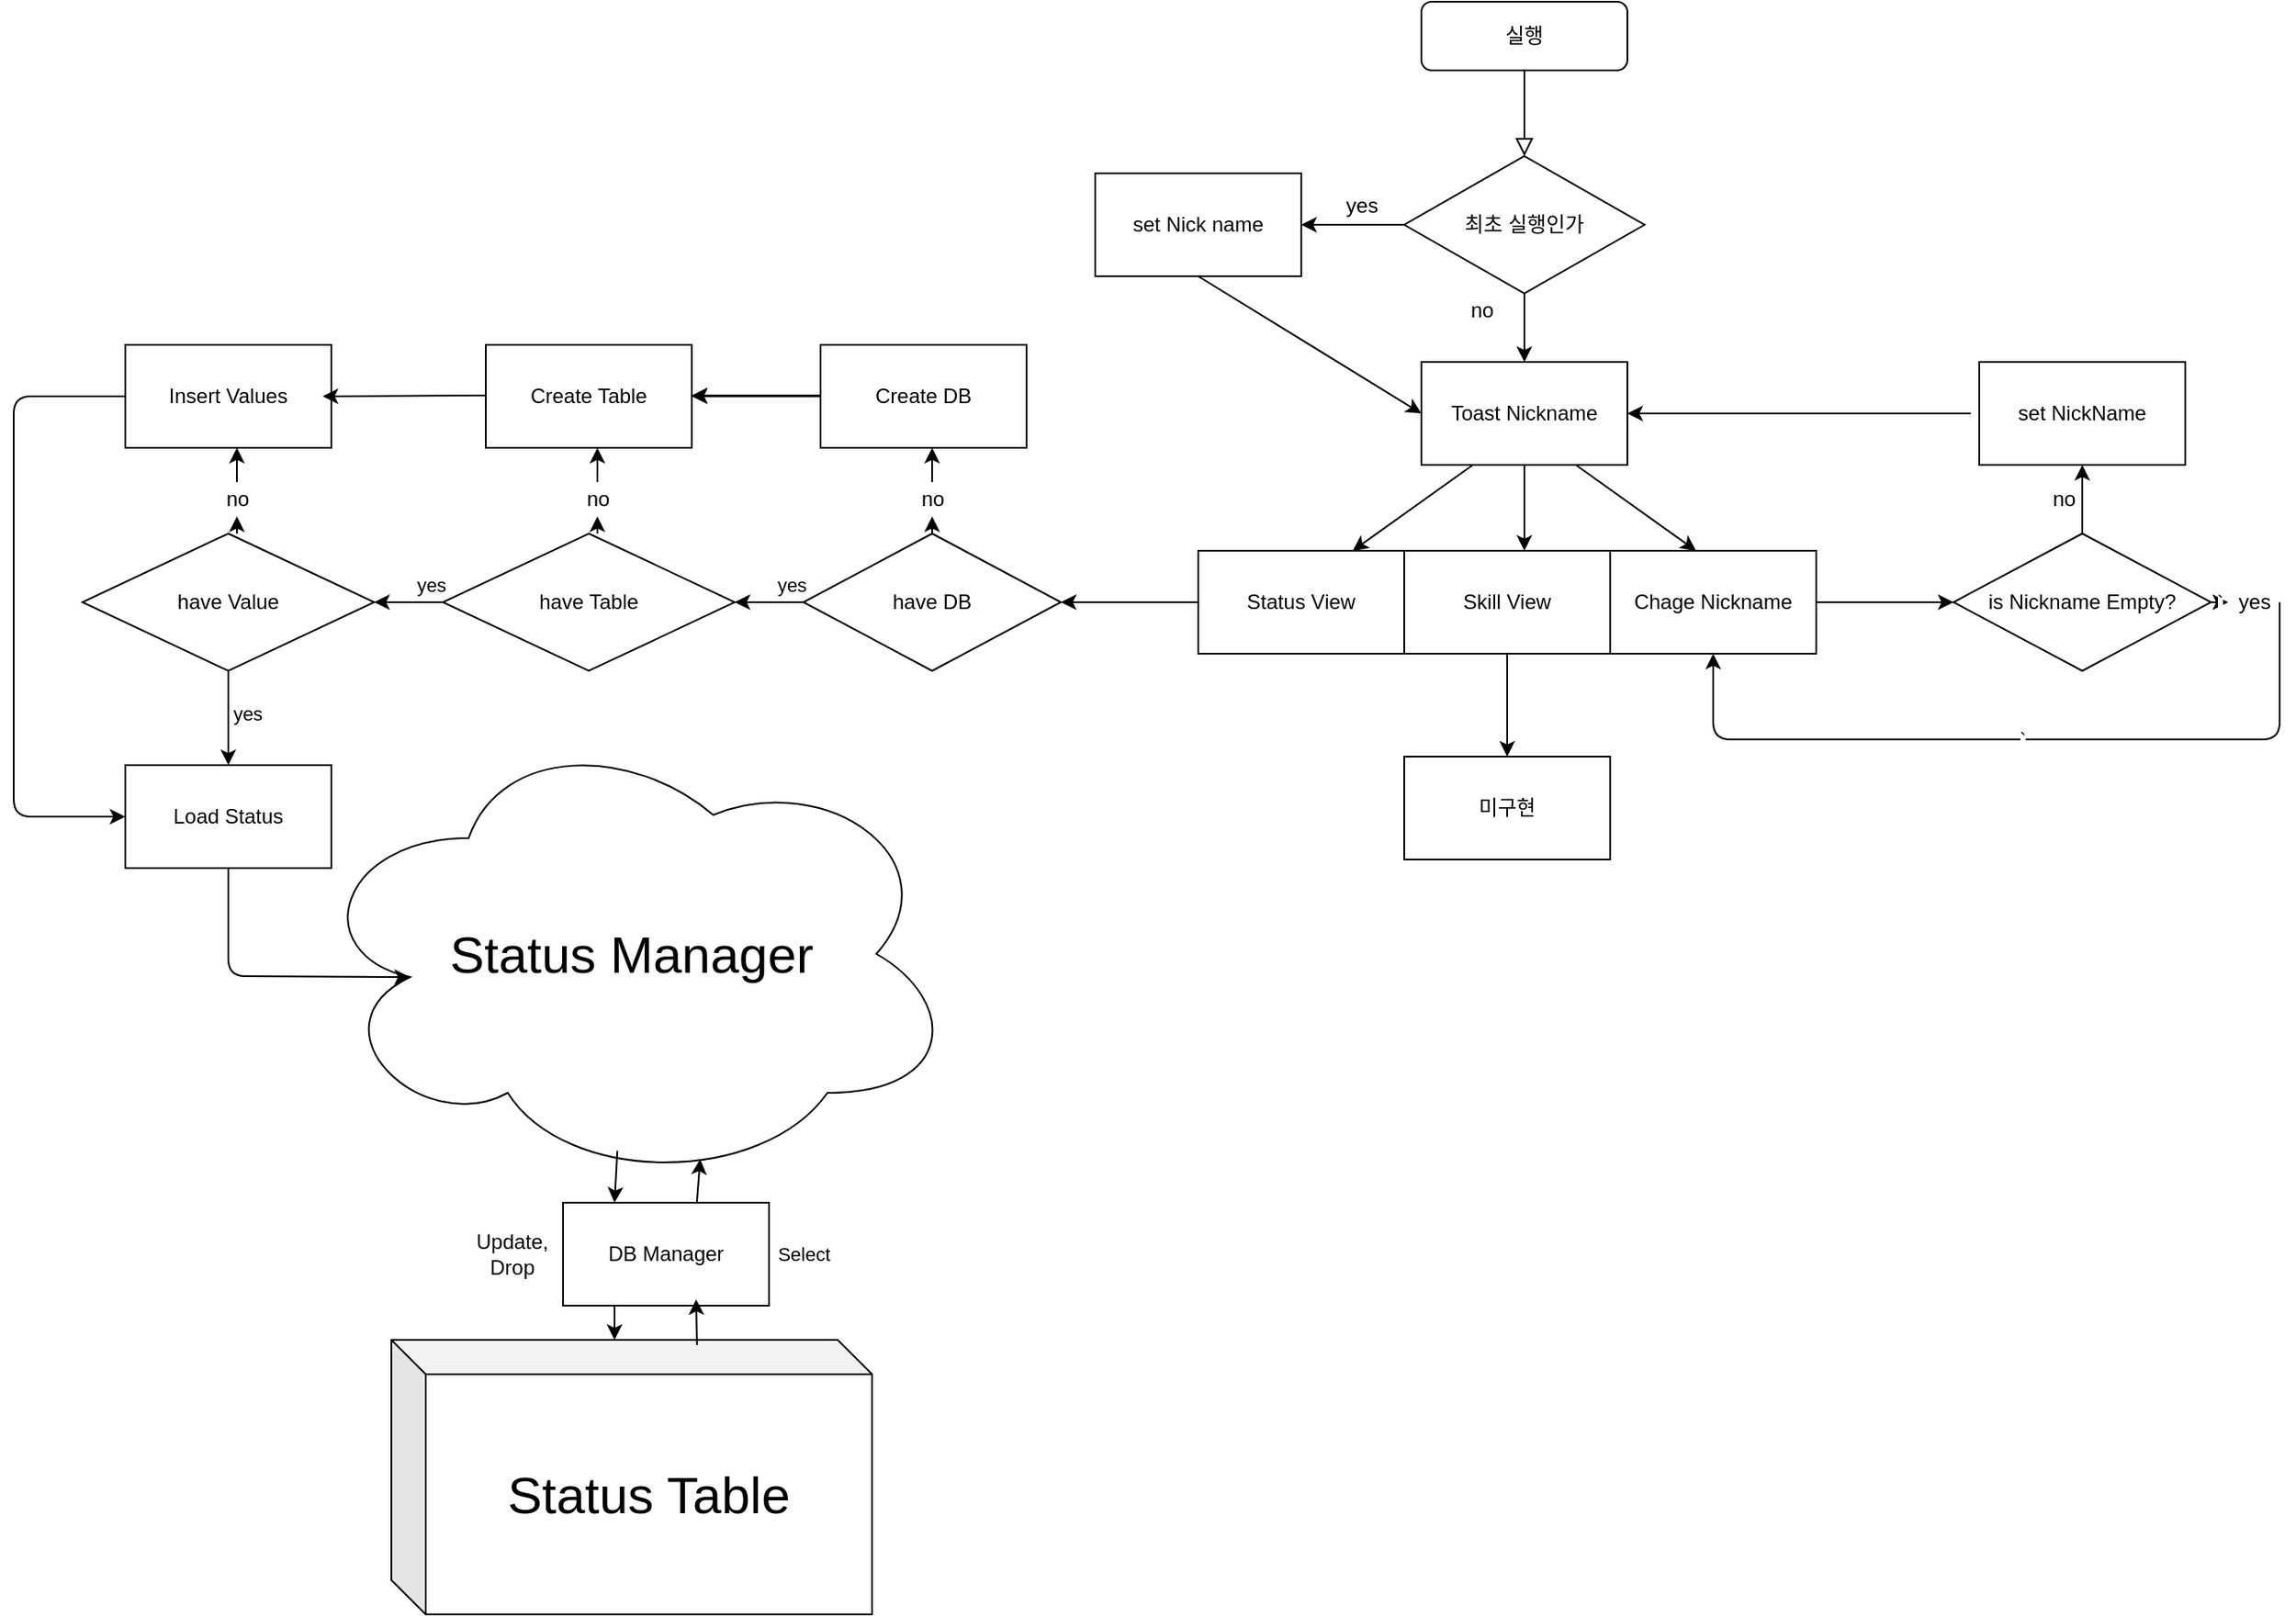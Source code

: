 <mxfile version="13.3.7" type="device"><diagram id="C5RBs43oDa-KdzZeNtuy" name="Page-1"><mxGraphModel dx="2858" dy="1019" grid="1" gridSize="10" guides="1" tooltips="1" connect="1" arrows="1" fold="1" page="1" pageScale="1" pageWidth="827" pageHeight="1169" math="0" shadow="0"><root><mxCell id="WIyWlLk6GJQsqaUBKTNV-0"/><mxCell id="WIyWlLk6GJQsqaUBKTNV-1" parent="WIyWlLk6GJQsqaUBKTNV-0"/><mxCell id="WIyWlLk6GJQsqaUBKTNV-2" value="" style="rounded=0;html=1;jettySize=auto;orthogonalLoop=1;fontSize=11;endArrow=block;endFill=0;endSize=8;strokeWidth=1;shadow=0;labelBackgroundColor=none;edgeStyle=orthogonalEdgeStyle;" parent="WIyWlLk6GJQsqaUBKTNV-1" source="WIyWlLk6GJQsqaUBKTNV-3" edge="1"><mxGeometry relative="1" as="geometry"><mxPoint x="220" y="170" as="targetPoint"/></mxGeometry></mxCell><mxCell id="WIyWlLk6GJQsqaUBKTNV-3" value="실행" style="rounded=1;whiteSpace=wrap;html=1;fontSize=12;glass=0;strokeWidth=1;shadow=0;" parent="WIyWlLk6GJQsqaUBKTNV-1" vertex="1"><mxGeometry x="160" y="80" width="120" height="40" as="geometry"/></mxCell><mxCell id="CzVKf6UvqvuSeKdQYAPa-11" value="" style="edgeStyle=orthogonalEdgeStyle;rounded=0;orthogonalLoop=1;jettySize=auto;html=1;" edge="1" parent="WIyWlLk6GJQsqaUBKTNV-1" source="CzVKf6UvqvuSeKdQYAPa-9" target="CzVKf6UvqvuSeKdQYAPa-13"><mxGeometry relative="1" as="geometry"><mxPoint x="330" y="210" as="targetPoint"/></mxGeometry></mxCell><mxCell id="CzVKf6UvqvuSeKdQYAPa-12" style="edgeStyle=orthogonalEdgeStyle;rounded=0;orthogonalLoop=1;jettySize=auto;html=1;exitX=0;exitY=0.5;exitDx=0;exitDy=0;entryX=1;entryY=0.5;entryDx=0;entryDy=0;" edge="1" parent="WIyWlLk6GJQsqaUBKTNV-1" source="CzVKf6UvqvuSeKdQYAPa-9" target="CzVKf6UvqvuSeKdQYAPa-14"><mxGeometry relative="1" as="geometry"><mxPoint x="220" y="300" as="targetPoint"/></mxGeometry></mxCell><mxCell id="CzVKf6UvqvuSeKdQYAPa-9" value="최초 실행인가" style="rhombus;whiteSpace=wrap;html=1;" vertex="1" parent="WIyWlLk6GJQsqaUBKTNV-1"><mxGeometry x="150" y="170" width="140" height="80" as="geometry"/></mxCell><mxCell id="CzVKf6UvqvuSeKdQYAPa-13" value="Toast Nickname" style="rounded=0;whiteSpace=wrap;html=1;" vertex="1" parent="WIyWlLk6GJQsqaUBKTNV-1"><mxGeometry x="160" y="290" width="120" height="60" as="geometry"/></mxCell><mxCell id="CzVKf6UvqvuSeKdQYAPa-14" value="set Nick name" style="rounded=0;whiteSpace=wrap;html=1;" vertex="1" parent="WIyWlLk6GJQsqaUBKTNV-1"><mxGeometry x="-30" y="180" width="120" height="60" as="geometry"/></mxCell><mxCell id="CzVKf6UvqvuSeKdQYAPa-15" value="yes" style="text;html=1;align=center;verticalAlign=middle;resizable=0;points=[];autosize=1;" vertex="1" parent="WIyWlLk6GJQsqaUBKTNV-1"><mxGeometry x="110" y="189" width="30" height="20" as="geometry"/></mxCell><mxCell id="CzVKf6UvqvuSeKdQYAPa-17" value="no" style="text;html=1;align=center;verticalAlign=middle;resizable=0;points=[];autosize=1;" vertex="1" parent="WIyWlLk6GJQsqaUBKTNV-1"><mxGeometry x="180" y="250" width="30" height="20" as="geometry"/></mxCell><mxCell id="CzVKf6UvqvuSeKdQYAPa-18" value="" style="endArrow=classic;html=1;exitX=0.5;exitY=1;exitDx=0;exitDy=0;entryX=0;entryY=0.5;entryDx=0;entryDy=0;" edge="1" parent="WIyWlLk6GJQsqaUBKTNV-1" source="CzVKf6UvqvuSeKdQYAPa-14" target="CzVKf6UvqvuSeKdQYAPa-13"><mxGeometry width="50" height="50" relative="1" as="geometry"><mxPoint x="120" y="510" as="sourcePoint"/><mxPoint x="170" y="460" as="targetPoint"/></mxGeometry></mxCell><mxCell id="CzVKf6UvqvuSeKdQYAPa-21" value="" style="endArrow=classic;html=1;exitX=0.25;exitY=1;exitDx=0;exitDy=0;" edge="1" parent="WIyWlLk6GJQsqaUBKTNV-1" source="CzVKf6UvqvuSeKdQYAPa-13"><mxGeometry width="50" height="50" relative="1" as="geometry"><mxPoint x="200" y="400" as="sourcePoint"/><mxPoint x="120" y="400" as="targetPoint"/></mxGeometry></mxCell><mxCell id="CzVKf6UvqvuSeKdQYAPa-22" value="" style="endArrow=classic;html=1;exitX=0.5;exitY=1;exitDx=0;exitDy=0;" edge="1" parent="WIyWlLk6GJQsqaUBKTNV-1" source="CzVKf6UvqvuSeKdQYAPa-13"><mxGeometry width="50" height="50" relative="1" as="geometry"><mxPoint x="220" y="420" as="sourcePoint"/><mxPoint x="220" y="400" as="targetPoint"/></mxGeometry></mxCell><mxCell id="CzVKf6UvqvuSeKdQYAPa-23" value="" style="endArrow=classic;html=1;exitX=0.75;exitY=1;exitDx=0;exitDy=0;" edge="1" parent="WIyWlLk6GJQsqaUBKTNV-1" source="CzVKf6UvqvuSeKdQYAPa-13"><mxGeometry width="50" height="50" relative="1" as="geometry"><mxPoint x="270" y="430" as="sourcePoint"/><mxPoint x="320" y="400" as="targetPoint"/></mxGeometry></mxCell><mxCell id="CzVKf6UvqvuSeKdQYAPa-28" value="" style="edgeStyle=orthogonalEdgeStyle;rounded=0;orthogonalLoop=1;jettySize=auto;html=1;" edge="1" parent="WIyWlLk6GJQsqaUBKTNV-1" source="CzVKf6UvqvuSeKdQYAPa-24"><mxGeometry relative="1" as="geometry"><mxPoint x="-50" y="430" as="targetPoint"/></mxGeometry></mxCell><mxCell id="CzVKf6UvqvuSeKdQYAPa-24" value="Status View" style="rounded=0;whiteSpace=wrap;html=1;" vertex="1" parent="WIyWlLk6GJQsqaUBKTNV-1"><mxGeometry x="30" y="400" width="120" height="60" as="geometry"/></mxCell><mxCell id="CzVKf6UvqvuSeKdQYAPa-25" value="Skill View" style="rounded=0;whiteSpace=wrap;html=1;" vertex="1" parent="WIyWlLk6GJQsqaUBKTNV-1"><mxGeometry x="150" y="400" width="120" height="60" as="geometry"/></mxCell><mxCell id="CzVKf6UvqvuSeKdQYAPa-26" value="Chage Nickname" style="rounded=0;whiteSpace=wrap;html=1;" vertex="1" parent="WIyWlLk6GJQsqaUBKTNV-1"><mxGeometry x="270" y="400" width="120" height="60" as="geometry"/></mxCell><mxCell id="CzVKf6UvqvuSeKdQYAPa-29" value="have DB" style="rhombus;whiteSpace=wrap;html=1;" vertex="1" parent="WIyWlLk6GJQsqaUBKTNV-1"><mxGeometry x="-200" y="390" width="150" height="80" as="geometry"/></mxCell><mxCell id="CzVKf6UvqvuSeKdQYAPa-30" value="" style="endArrow=classic;html=1;exitX=0.5;exitY=1;exitDx=0;exitDy=0;" edge="1" parent="WIyWlLk6GJQsqaUBKTNV-1" source="CzVKf6UvqvuSeKdQYAPa-25"><mxGeometry width="50" height="50" relative="1" as="geometry"><mxPoint x="200" y="560" as="sourcePoint"/><mxPoint x="210" y="520" as="targetPoint"/></mxGeometry></mxCell><mxCell id="CzVKf6UvqvuSeKdQYAPa-31" value="미구현" style="rounded=0;whiteSpace=wrap;html=1;" vertex="1" parent="WIyWlLk6GJQsqaUBKTNV-1"><mxGeometry x="150" y="520" width="120" height="60" as="geometry"/></mxCell><mxCell id="CzVKf6UvqvuSeKdQYAPa-33" value="" style="edgeStyle=orthogonalEdgeStyle;rounded=0;orthogonalLoop=1;jettySize=auto;html=1;exitX=1;exitY=0.5;exitDx=0;exitDy=0;" edge="1" parent="WIyWlLk6GJQsqaUBKTNV-1" source="CzVKf6UvqvuSeKdQYAPa-26"><mxGeometry relative="1" as="geometry"><mxPoint x="470" y="429.5" as="sourcePoint"/><mxPoint x="470" y="430" as="targetPoint"/></mxGeometry></mxCell><mxCell id="CzVKf6UvqvuSeKdQYAPa-34" value="is Nickname Empty?" style="rhombus;whiteSpace=wrap;html=1;" vertex="1" parent="WIyWlLk6GJQsqaUBKTNV-1"><mxGeometry x="470" y="390" width="150" height="80" as="geometry"/></mxCell><mxCell id="CzVKf6UvqvuSeKdQYAPa-37" value="" style="endArrow=classic;html=1;exitX=0;exitY=0.5;exitDx=0;exitDy=0;entryX=1;entryY=0.5;entryDx=0;entryDy=0;" edge="1" parent="WIyWlLk6GJQsqaUBKTNV-1" source="CzVKf6UvqvuSeKdQYAPa-29" target="CzVKf6UvqvuSeKdQYAPa-45"><mxGeometry width="50" height="50" relative="1" as="geometry"><mxPoint x="-150" y="560" as="sourcePoint"/><mxPoint x="-125" y="510" as="targetPoint"/></mxGeometry></mxCell><mxCell id="CzVKf6UvqvuSeKdQYAPa-39" value="yes" style="edgeLabel;html=1;align=center;verticalAlign=middle;resizable=0;points=[];" vertex="1" connectable="0" parent="CzVKf6UvqvuSeKdQYAPa-37"><mxGeometry x="-0.15" y="-10" relative="1" as="geometry"><mxPoint x="10" as="offset"/></mxGeometry></mxCell><mxCell id="CzVKf6UvqvuSeKdQYAPa-38" value="" style="endArrow=classic;html=1;exitX=0.5;exitY=0;exitDx=0;exitDy=0;" edge="1" parent="WIyWlLk6GJQsqaUBKTNV-1" source="CzVKf6UvqvuSeKdQYAPa-40"><mxGeometry width="50" height="50" relative="1" as="geometry"><mxPoint x="-150" y="390" as="sourcePoint"/><mxPoint x="-125" y="340" as="targetPoint"/></mxGeometry></mxCell><mxCell id="CzVKf6UvqvuSeKdQYAPa-40" value="no" style="text;html=1;align=center;verticalAlign=middle;resizable=0;points=[];autosize=1;" vertex="1" parent="WIyWlLk6GJQsqaUBKTNV-1"><mxGeometry x="-140" y="360" width="30" height="20" as="geometry"/></mxCell><mxCell id="CzVKf6UvqvuSeKdQYAPa-41" value="" style="endArrow=classic;html=1;exitX=0.5;exitY=0;exitDx=0;exitDy=0;" edge="1" parent="WIyWlLk6GJQsqaUBKTNV-1" source="CzVKf6UvqvuSeKdQYAPa-29" target="CzVKf6UvqvuSeKdQYAPa-40"><mxGeometry width="50" height="50" relative="1" as="geometry"><mxPoint x="-125" y="390" as="sourcePoint"/><mxPoint x="-125" y="340" as="targetPoint"/></mxGeometry></mxCell><mxCell id="CzVKf6UvqvuSeKdQYAPa-42" value="Create DB" style="rounded=0;whiteSpace=wrap;html=1;" vertex="1" parent="WIyWlLk6GJQsqaUBKTNV-1"><mxGeometry x="-190" y="280" width="120" height="60" as="geometry"/></mxCell><mxCell id="CzVKf6UvqvuSeKdQYAPa-45" value="have Table" style="rhombus;whiteSpace=wrap;html=1;" vertex="1" parent="WIyWlLk6GJQsqaUBKTNV-1"><mxGeometry x="-410" y="390" width="170" height="80" as="geometry"/></mxCell><mxCell id="CzVKf6UvqvuSeKdQYAPa-46" value="" style="endArrow=classic;html=1;exitX=0.5;exitY=0;exitDx=0;exitDy=0;" edge="1" parent="WIyWlLk6GJQsqaUBKTNV-1" source="CzVKf6UvqvuSeKdQYAPa-47"><mxGeometry width="50" height="50" relative="1" as="geometry"><mxPoint x="-345" y="390" as="sourcePoint"/><mxPoint x="-320" y="340" as="targetPoint"/></mxGeometry></mxCell><mxCell id="CzVKf6UvqvuSeKdQYAPa-47" value="no" style="text;html=1;align=center;verticalAlign=middle;resizable=0;points=[];autosize=1;" vertex="1" parent="WIyWlLk6GJQsqaUBKTNV-1"><mxGeometry x="-335" y="360" width="30" height="20" as="geometry"/></mxCell><mxCell id="CzVKf6UvqvuSeKdQYAPa-48" value="" style="endArrow=classic;html=1;exitX=0.5;exitY=0;exitDx=0;exitDy=0;" edge="1" parent="WIyWlLk6GJQsqaUBKTNV-1" target="CzVKf6UvqvuSeKdQYAPa-47"><mxGeometry width="50" height="50" relative="1" as="geometry"><mxPoint x="-320" y="390" as="sourcePoint"/><mxPoint x="-320" y="340" as="targetPoint"/></mxGeometry></mxCell><mxCell id="CzVKf6UvqvuSeKdQYAPa-49" value="Create Table" style="rounded=0;whiteSpace=wrap;html=1;" vertex="1" parent="WIyWlLk6GJQsqaUBKTNV-1"><mxGeometry x="-385" y="280" width="120" height="60" as="geometry"/></mxCell><mxCell id="CzVKf6UvqvuSeKdQYAPa-50" value="" style="endArrow=classic;html=1;exitX=0;exitY=0.5;exitDx=0;exitDy=0;entryX=1;entryY=0.5;entryDx=0;entryDy=0;" edge="1" parent="WIyWlLk6GJQsqaUBKTNV-1" target="CzVKf6UvqvuSeKdQYAPa-52"><mxGeometry width="50" height="50" relative="1" as="geometry"><mxPoint x="-410" y="430" as="sourcePoint"/><mxPoint x="-335" y="510" as="targetPoint"/></mxGeometry></mxCell><mxCell id="CzVKf6UvqvuSeKdQYAPa-51" value="yes" style="edgeLabel;html=1;align=center;verticalAlign=middle;resizable=0;points=[];" vertex="1" connectable="0" parent="CzVKf6UvqvuSeKdQYAPa-50"><mxGeometry x="-0.15" y="-10" relative="1" as="geometry"><mxPoint x="10" as="offset"/></mxGeometry></mxCell><mxCell id="CzVKf6UvqvuSeKdQYAPa-52" value="have Value" style="rhombus;whiteSpace=wrap;html=1;" vertex="1" parent="WIyWlLk6GJQsqaUBKTNV-1"><mxGeometry x="-620" y="390" width="170" height="80" as="geometry"/></mxCell><mxCell id="CzVKf6UvqvuSeKdQYAPa-53" value="" style="endArrow=classic;html=1;exitX=0.5;exitY=0;exitDx=0;exitDy=0;" edge="1" parent="WIyWlLk6GJQsqaUBKTNV-1" source="CzVKf6UvqvuSeKdQYAPa-54"><mxGeometry width="50" height="50" relative="1" as="geometry"><mxPoint x="-555" y="390" as="sourcePoint"/><mxPoint x="-530" y="340" as="targetPoint"/></mxGeometry></mxCell><mxCell id="CzVKf6UvqvuSeKdQYAPa-54" value="no" style="text;html=1;align=center;verticalAlign=middle;resizable=0;points=[];autosize=1;" vertex="1" parent="WIyWlLk6GJQsqaUBKTNV-1"><mxGeometry x="-545" y="360" width="30" height="20" as="geometry"/></mxCell><mxCell id="CzVKf6UvqvuSeKdQYAPa-55" value="" style="endArrow=classic;html=1;exitX=0.5;exitY=0;exitDx=0;exitDy=0;" edge="1" parent="WIyWlLk6GJQsqaUBKTNV-1" target="CzVKf6UvqvuSeKdQYAPa-54"><mxGeometry width="50" height="50" relative="1" as="geometry"><mxPoint x="-530" y="390" as="sourcePoint"/><mxPoint x="-530" y="340" as="targetPoint"/></mxGeometry></mxCell><mxCell id="CzVKf6UvqvuSeKdQYAPa-56" value="Insert Values" style="rounded=0;whiteSpace=wrap;html=1;" vertex="1" parent="WIyWlLk6GJQsqaUBKTNV-1"><mxGeometry x="-595" y="280" width="120" height="60" as="geometry"/></mxCell><mxCell id="CzVKf6UvqvuSeKdQYAPa-57" value="" style="endArrow=classic;html=1;exitX=0;exitY=0.5;exitDx=0;exitDy=0;entryX=1;entryY=0.5;entryDx=0;entryDy=0;" edge="1" parent="WIyWlLk6GJQsqaUBKTNV-1" source="CzVKf6UvqvuSeKdQYAPa-42" target="CzVKf6UvqvuSeKdQYAPa-49"><mxGeometry width="50" height="50" relative="1" as="geometry"><mxPoint x="-250" y="330" as="sourcePoint"/><mxPoint x="-200" y="280" as="targetPoint"/></mxGeometry></mxCell><mxCell id="CzVKf6UvqvuSeKdQYAPa-60" value="" style="endArrow=classic;html=1;exitX=0;exitY=0.5;exitDx=0;exitDy=0;entryX=1;entryY=0.5;entryDx=0;entryDy=0;" edge="1" parent="WIyWlLk6GJQsqaUBKTNV-1"><mxGeometry width="50" height="50" relative="1" as="geometry"><mxPoint x="-190" y="309.5" as="sourcePoint"/><mxPoint x="-265" y="309.5" as="targetPoint"/></mxGeometry></mxCell><mxCell id="CzVKf6UvqvuSeKdQYAPa-62" value="" style="endArrow=classic;html=1;exitX=0;exitY=0.5;exitDx=0;exitDy=0;" edge="1" parent="WIyWlLk6GJQsqaUBKTNV-1"><mxGeometry width="50" height="50" relative="1" as="geometry"><mxPoint x="-385" y="309.5" as="sourcePoint"/><mxPoint x="-480" y="310" as="targetPoint"/></mxGeometry></mxCell><mxCell id="CzVKf6UvqvuSeKdQYAPa-67" value="" style="edgeStyle=orthogonalEdgeStyle;rounded=0;orthogonalLoop=1;jettySize=auto;html=1;exitX=0.5;exitY=0;exitDx=0;exitDy=0;" edge="1" parent="WIyWlLk6GJQsqaUBKTNV-1" source="CzVKf6UvqvuSeKdQYAPa-34"><mxGeometry relative="1" as="geometry"><mxPoint x="630" y="440" as="sourcePoint"/><mxPoint x="545" y="350" as="targetPoint"/></mxGeometry></mxCell><mxCell id="CzVKf6UvqvuSeKdQYAPa-68" value="no" style="text;html=1;align=center;verticalAlign=middle;resizable=0;points=[];autosize=1;" vertex="1" parent="WIyWlLk6GJQsqaUBKTNV-1"><mxGeometry x="519" y="360" width="30" height="20" as="geometry"/></mxCell><mxCell id="CzVKf6UvqvuSeKdQYAPa-71" value="`" style="endArrow=classic;html=1;exitX=1;exitY=0.5;exitDx=0;exitDy=0;entryX=0.5;entryY=1;entryDx=0;entryDy=0;" edge="1" parent="WIyWlLk6GJQsqaUBKTNV-1" source="CzVKf6UvqvuSeKdQYAPa-69" target="CzVKf6UvqvuSeKdQYAPa-26"><mxGeometry width="50" height="50" relative="1" as="geometry"><mxPoint x="460" y="420" as="sourcePoint"/><mxPoint x="680" y="430" as="targetPoint"/><Array as="points"><mxPoint x="660" y="510"/><mxPoint x="330" y="510"/></Array></mxGeometry></mxCell><mxCell id="CzVKf6UvqvuSeKdQYAPa-69" value="yes" style="text;html=1;align=center;verticalAlign=middle;resizable=0;points=[];autosize=1;" vertex="1" parent="WIyWlLk6GJQsqaUBKTNV-1"><mxGeometry x="630" y="420" width="30" height="20" as="geometry"/></mxCell><mxCell id="CzVKf6UvqvuSeKdQYAPa-72" value="`" style="endArrow=classic;html=1;exitX=1;exitY=0.5;exitDx=0;exitDy=0;" edge="1" parent="WIyWlLk6GJQsqaUBKTNV-1" source="CzVKf6UvqvuSeKdQYAPa-34" target="CzVKf6UvqvuSeKdQYAPa-69"><mxGeometry width="50" height="50" relative="1" as="geometry"><mxPoint x="620" y="430" as="sourcePoint"/><mxPoint x="680" y="430" as="targetPoint"/></mxGeometry></mxCell><mxCell id="CzVKf6UvqvuSeKdQYAPa-75" value="set NickName" style="rounded=0;whiteSpace=wrap;html=1;" vertex="1" parent="WIyWlLk6GJQsqaUBKTNV-1"><mxGeometry x="485" y="290" width="120" height="60" as="geometry"/></mxCell><mxCell id="CzVKf6UvqvuSeKdQYAPa-76" value="" style="endArrow=classic;html=1;entryX=1;entryY=0.5;entryDx=0;entryDy=0;" edge="1" parent="WIyWlLk6GJQsqaUBKTNV-1" target="CzVKf6UvqvuSeKdQYAPa-13"><mxGeometry width="50" height="50" relative="1" as="geometry"><mxPoint x="480" y="320" as="sourcePoint"/><mxPoint x="510" y="370" as="targetPoint"/></mxGeometry></mxCell><mxCell id="CzVKf6UvqvuSeKdQYAPa-77" value="Load Status" style="rounded=0;whiteSpace=wrap;html=1;" vertex="1" parent="WIyWlLk6GJQsqaUBKTNV-1"><mxGeometry x="-595" y="525" width="120" height="60" as="geometry"/></mxCell><mxCell id="CzVKf6UvqvuSeKdQYAPa-78" value="" style="endArrow=classic;html=1;exitX=0.5;exitY=1;exitDx=0;exitDy=0;entryX=0.5;entryY=0;entryDx=0;entryDy=0;" edge="1" parent="WIyWlLk6GJQsqaUBKTNV-1" source="CzVKf6UvqvuSeKdQYAPa-52" target="CzVKf6UvqvuSeKdQYAPa-77"><mxGeometry width="50" height="50" relative="1" as="geometry"><mxPoint x="-350" y="420" as="sourcePoint"/><mxPoint x="-300" y="370" as="targetPoint"/></mxGeometry></mxCell><mxCell id="CzVKf6UvqvuSeKdQYAPa-79" value="yes" style="edgeLabel;html=1;align=center;verticalAlign=middle;resizable=0;points=[];" vertex="1" connectable="0" parent="CzVKf6UvqvuSeKdQYAPa-78"><mxGeometry x="-0.106" y="11" relative="1" as="geometry"><mxPoint as="offset"/></mxGeometry></mxCell><mxCell id="CzVKf6UvqvuSeKdQYAPa-80" value="" style="endArrow=classic;html=1;exitX=0;exitY=0.5;exitDx=0;exitDy=0;entryX=0;entryY=0.5;entryDx=0;entryDy=0;" edge="1" parent="WIyWlLk6GJQsqaUBKTNV-1" source="CzVKf6UvqvuSeKdQYAPa-56" target="CzVKf6UvqvuSeKdQYAPa-77"><mxGeometry width="50" height="50" relative="1" as="geometry"><mxPoint x="-730" y="460" as="sourcePoint"/><mxPoint x="-680" y="410" as="targetPoint"/><Array as="points"><mxPoint x="-660" y="310"/><mxPoint x="-660" y="555"/></Array></mxGeometry></mxCell><mxCell id="CzVKf6UvqvuSeKdQYAPa-82" value="&lt;font style=&quot;font-size: 30px&quot;&gt;Status Manager&lt;/font&gt;" style="ellipse;shape=cloud;whiteSpace=wrap;html=1;" vertex="1" parent="WIyWlLk6GJQsqaUBKTNV-1"><mxGeometry x="-490" y="500" width="380" height="270" as="geometry"/></mxCell><mxCell id="CzVKf6UvqvuSeKdQYAPa-83" value="" style="endArrow=classic;html=1;exitX=0.5;exitY=1;exitDx=0;exitDy=0;entryX=0.16;entryY=0.55;entryDx=0;entryDy=0;entryPerimeter=0;" edge="1" parent="WIyWlLk6GJQsqaUBKTNV-1" source="CzVKf6UvqvuSeKdQYAPa-77" target="CzVKf6UvqvuSeKdQYAPa-82"><mxGeometry width="50" height="50" relative="1" as="geometry"><mxPoint x="-550" y="690" as="sourcePoint"/><mxPoint x="-500" y="640" as="targetPoint"/><Array as="points"><mxPoint x="-535" y="648"/></Array></mxGeometry></mxCell><mxCell id="CzVKf6UvqvuSeKdQYAPa-84" value="&lt;font style=&quot;font-size: 30px&quot;&gt;Status Table&lt;/font&gt;" style="shape=cube;whiteSpace=wrap;html=1;boundedLbl=1;backgroundOutline=1;darkOpacity=0.05;darkOpacity2=0.1;" vertex="1" parent="WIyWlLk6GJQsqaUBKTNV-1"><mxGeometry x="-440" y="860" width="280" height="160" as="geometry"/></mxCell><mxCell id="CzVKf6UvqvuSeKdQYAPa-86" value="" style="endArrow=classic;html=1;exitX=0.478;exitY=0.925;exitDx=0;exitDy=0;exitPerimeter=0;entryX=0.25;entryY=0;entryDx=0;entryDy=0;" edge="1" parent="WIyWlLk6GJQsqaUBKTNV-1" source="CzVKf6UvqvuSeKdQYAPa-82" target="CzVKf6UvqvuSeKdQYAPa-90"><mxGeometry width="50" height="50" relative="1" as="geometry"><mxPoint x="-310" y="840" as="sourcePoint"/><mxPoint x="-260" y="790" as="targetPoint"/></mxGeometry></mxCell><mxCell id="CzVKf6UvqvuSeKdQYAPa-87" value="" style="endArrow=classic;html=1;exitX=0.647;exitY=0.067;exitDx=0;exitDy=0;exitPerimeter=0;entryX=0.605;entryY=0.943;entryDx=0;entryDy=0;entryPerimeter=0;" edge="1" parent="WIyWlLk6GJQsqaUBKTNV-1" source="CzVKf6UvqvuSeKdQYAPa-90" target="CzVKf6UvqvuSeKdQYAPa-82"><mxGeometry width="50" height="50" relative="1" as="geometry"><mxPoint x="-265.84" y="862.88" as="sourcePoint"/><mxPoint x="-265.52" y="753.53" as="targetPoint"/></mxGeometry></mxCell><mxCell id="CzVKf6UvqvuSeKdQYAPa-89" value="Select&lt;br&gt;" style="edgeLabel;html=1;align=center;verticalAlign=middle;resizable=0;points=[];" vertex="1" connectable="0" parent="CzVKf6UvqvuSeKdQYAPa-87"><mxGeometry x="-0.009" y="-13" relative="1" as="geometry"><mxPoint x="48.32" y="39.06" as="offset"/></mxGeometry></mxCell><mxCell id="CzVKf6UvqvuSeKdQYAPa-88" value="Update,&lt;br&gt;Drop" style="text;html=1;align=center;verticalAlign=middle;resizable=0;points=[];autosize=1;" vertex="1" parent="WIyWlLk6GJQsqaUBKTNV-1"><mxGeometry x="-400" y="795" width="60" height="30" as="geometry"/></mxCell><mxCell id="CzVKf6UvqvuSeKdQYAPa-90" value="DB Manager" style="rounded=0;whiteSpace=wrap;html=1;" vertex="1" parent="WIyWlLk6GJQsqaUBKTNV-1"><mxGeometry x="-340" y="780" width="120" height="60" as="geometry"/></mxCell><mxCell id="CzVKf6UvqvuSeKdQYAPa-91" value="" style="endArrow=classic;html=1;entryX=0.646;entryY=0.939;entryDx=0;entryDy=0;entryPerimeter=0;" edge="1" parent="WIyWlLk6GJQsqaUBKTNV-1" target="CzVKf6UvqvuSeKdQYAPa-90"><mxGeometry width="50" height="50" relative="1" as="geometry"><mxPoint x="-262" y="863" as="sourcePoint"/><mxPoint x="-265.52" y="753.53" as="targetPoint"/></mxGeometry></mxCell><mxCell id="CzVKf6UvqvuSeKdQYAPa-93" value="" style="endArrow=classic;html=1;entryX=0;entryY=0;entryDx=130;entryDy=0;entryPerimeter=0;exitX=0.25;exitY=1;exitDx=0;exitDy=0;" edge="1" parent="WIyWlLk6GJQsqaUBKTNV-1" source="CzVKf6UvqvuSeKdQYAPa-90" target="CzVKf6UvqvuSeKdQYAPa-84"><mxGeometry width="50" height="50" relative="1" as="geometry"><mxPoint x="-350" y="1000" as="sourcePoint"/><mxPoint x="-300" y="950" as="targetPoint"/></mxGeometry></mxCell></root></mxGraphModel></diagram></mxfile>
